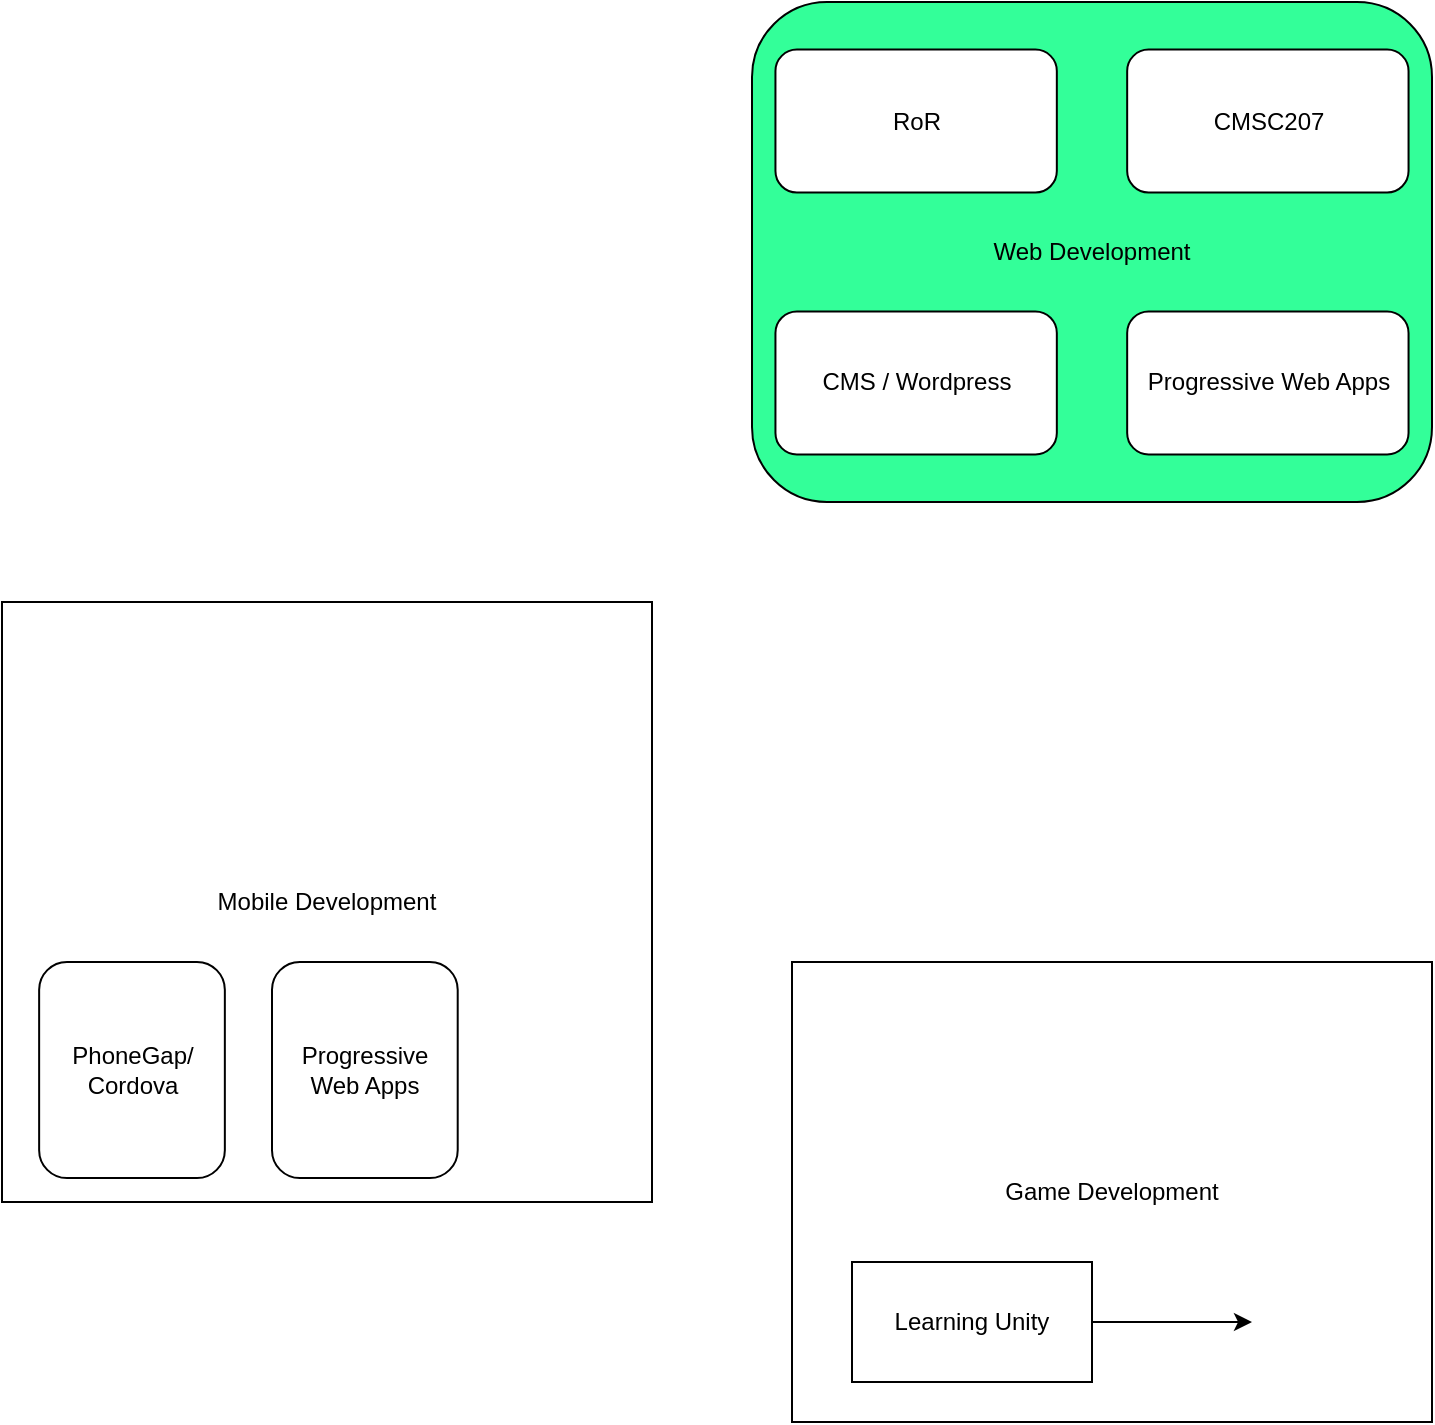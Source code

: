 <mxfile version="14.9.8" type="github">
  <diagram id="bxHqip3NTeEucdSQpRDR" name="Page-1">
    <mxGraphModel dx="1892" dy="1278" grid="1" gridSize="10" guides="1" tooltips="1" connect="1" arrows="1" fold="1" page="1" pageScale="1" pageWidth="850" pageHeight="1100" math="0" shadow="0">
      <root>
        <mxCell id="0" />
        <mxCell id="1" parent="0" />
        <mxCell id="rowUdvJKjDk17Sivf5kU-2" value="Game Development" style="rounded=0;whiteSpace=wrap;html=1;" vertex="1" parent="1">
          <mxGeometry x="470" y="550" width="320" height="230" as="geometry" />
        </mxCell>
        <mxCell id="rowUdvJKjDk17Sivf5kU-13" value="" style="edgeStyle=orthogonalEdgeStyle;rounded=0;orthogonalLoop=1;jettySize=auto;html=1;" edge="1" parent="1" source="rowUdvJKjDk17Sivf5kU-1">
          <mxGeometry relative="1" as="geometry">
            <mxPoint x="700" y="730" as="targetPoint" />
          </mxGeometry>
        </mxCell>
        <mxCell id="rowUdvJKjDk17Sivf5kU-1" value="Learning Unity" style="rounded=0;whiteSpace=wrap;html=1;" vertex="1" parent="1">
          <mxGeometry x="500" y="700" width="120" height="60" as="geometry" />
        </mxCell>
        <mxCell id="rowUdvJKjDk17Sivf5kU-10" value="" style="group" vertex="1" connectable="0" parent="1">
          <mxGeometry x="75" y="370" width="325" height="300" as="geometry" />
        </mxCell>
        <mxCell id="rowUdvJKjDk17Sivf5kU-8" value="Mobile Development" style="rounded=0;whiteSpace=wrap;html=1;" vertex="1" parent="rowUdvJKjDk17Sivf5kU-10">
          <mxGeometry width="325" height="300" as="geometry" />
        </mxCell>
        <mxCell id="rowUdvJKjDk17Sivf5kU-6" value="PhoneGap/ Cordova" style="rounded=1;whiteSpace=wrap;html=1;" vertex="1" parent="rowUdvJKjDk17Sivf5kU-10">
          <mxGeometry x="18.571" y="180" width="92.857" height="108" as="geometry" />
        </mxCell>
        <mxCell id="rowUdvJKjDk17Sivf5kU-11" value="" style="group" vertex="1" connectable="0" parent="1">
          <mxGeometry x="450" y="70" width="340" height="250" as="geometry" />
        </mxCell>
        <mxCell id="rowUdvJKjDk17Sivf5kU-3" value="Web Development" style="rounded=1;whiteSpace=wrap;html=1;fillColor=#33FF99;" vertex="1" parent="rowUdvJKjDk17Sivf5kU-11">
          <mxGeometry width="340.0" height="250" as="geometry" />
        </mxCell>
        <mxCell id="rowUdvJKjDk17Sivf5kU-4" value="RoR" style="rounded=1;whiteSpace=wrap;html=1;" vertex="1" parent="rowUdvJKjDk17Sivf5kU-11">
          <mxGeometry x="11.724" y="23.81" width="140.69" height="71.429" as="geometry" />
        </mxCell>
        <mxCell id="rowUdvJKjDk17Sivf5kU-5" value="CMSC207" style="rounded=1;whiteSpace=wrap;html=1;" vertex="1" parent="rowUdvJKjDk17Sivf5kU-11">
          <mxGeometry x="187.586" y="23.81" width="140.69" height="71.429" as="geometry" />
        </mxCell>
        <mxCell id="rowUdvJKjDk17Sivf5kU-7" value="CMS / Wordpress" style="rounded=1;whiteSpace=wrap;html=1;" vertex="1" parent="rowUdvJKjDk17Sivf5kU-11">
          <mxGeometry x="11.724" y="154.762" width="140.69" height="71.429" as="geometry" />
        </mxCell>
        <mxCell id="rowUdvJKjDk17Sivf5kU-9" value="Progressive Web Apps" style="rounded=1;whiteSpace=wrap;html=1;" vertex="1" parent="rowUdvJKjDk17Sivf5kU-11">
          <mxGeometry x="187.586" y="154.762" width="140.69" height="71.429" as="geometry" />
        </mxCell>
        <mxCell id="rowUdvJKjDk17Sivf5kU-12" value="Progressive Web Apps" style="rounded=1;whiteSpace=wrap;html=1;" vertex="1" parent="1">
          <mxGeometry x="210.001" y="550" width="92.857" height="108" as="geometry" />
        </mxCell>
      </root>
    </mxGraphModel>
  </diagram>
</mxfile>
